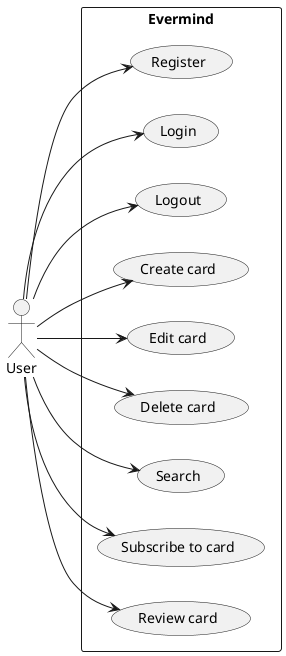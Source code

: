 @startuml
'https://plantuml.com/use-case-diagram
left to right direction

rectangle Evermind {
    usecase "Register"
    usecase "Login"
    usecase "Logout"
    usecase "Create card"
    usecase "Edit card"
    usecase "Delete card"
    usecase "Search"
    usecase "Subscribe to card"
    usecase "Review card"
}

User --> (Register)
User --> (Login)
User --> (Logout)
User --> (Delete card)
User --> (Edit card)
User --> (Create card)
User --> (Search)
User --> (Subscribe to card)
User --> (Review card)
@enduml